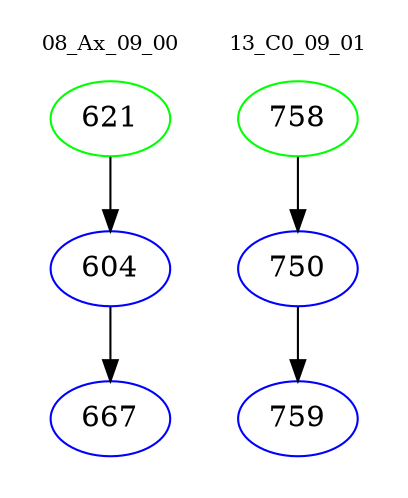 digraph{
subgraph cluster_0 {
color = white
label = "08_Ax_09_00";
fontsize=10;
T0_621 [label="621", color="green"]
T0_621 -> T0_604 [color="black"]
T0_604 [label="604", color="blue"]
T0_604 -> T0_667 [color="black"]
T0_667 [label="667", color="blue"]
}
subgraph cluster_1 {
color = white
label = "13_C0_09_01";
fontsize=10;
T1_758 [label="758", color="green"]
T1_758 -> T1_750 [color="black"]
T1_750 [label="750", color="blue"]
T1_750 -> T1_759 [color="black"]
T1_759 [label="759", color="blue"]
}
}
